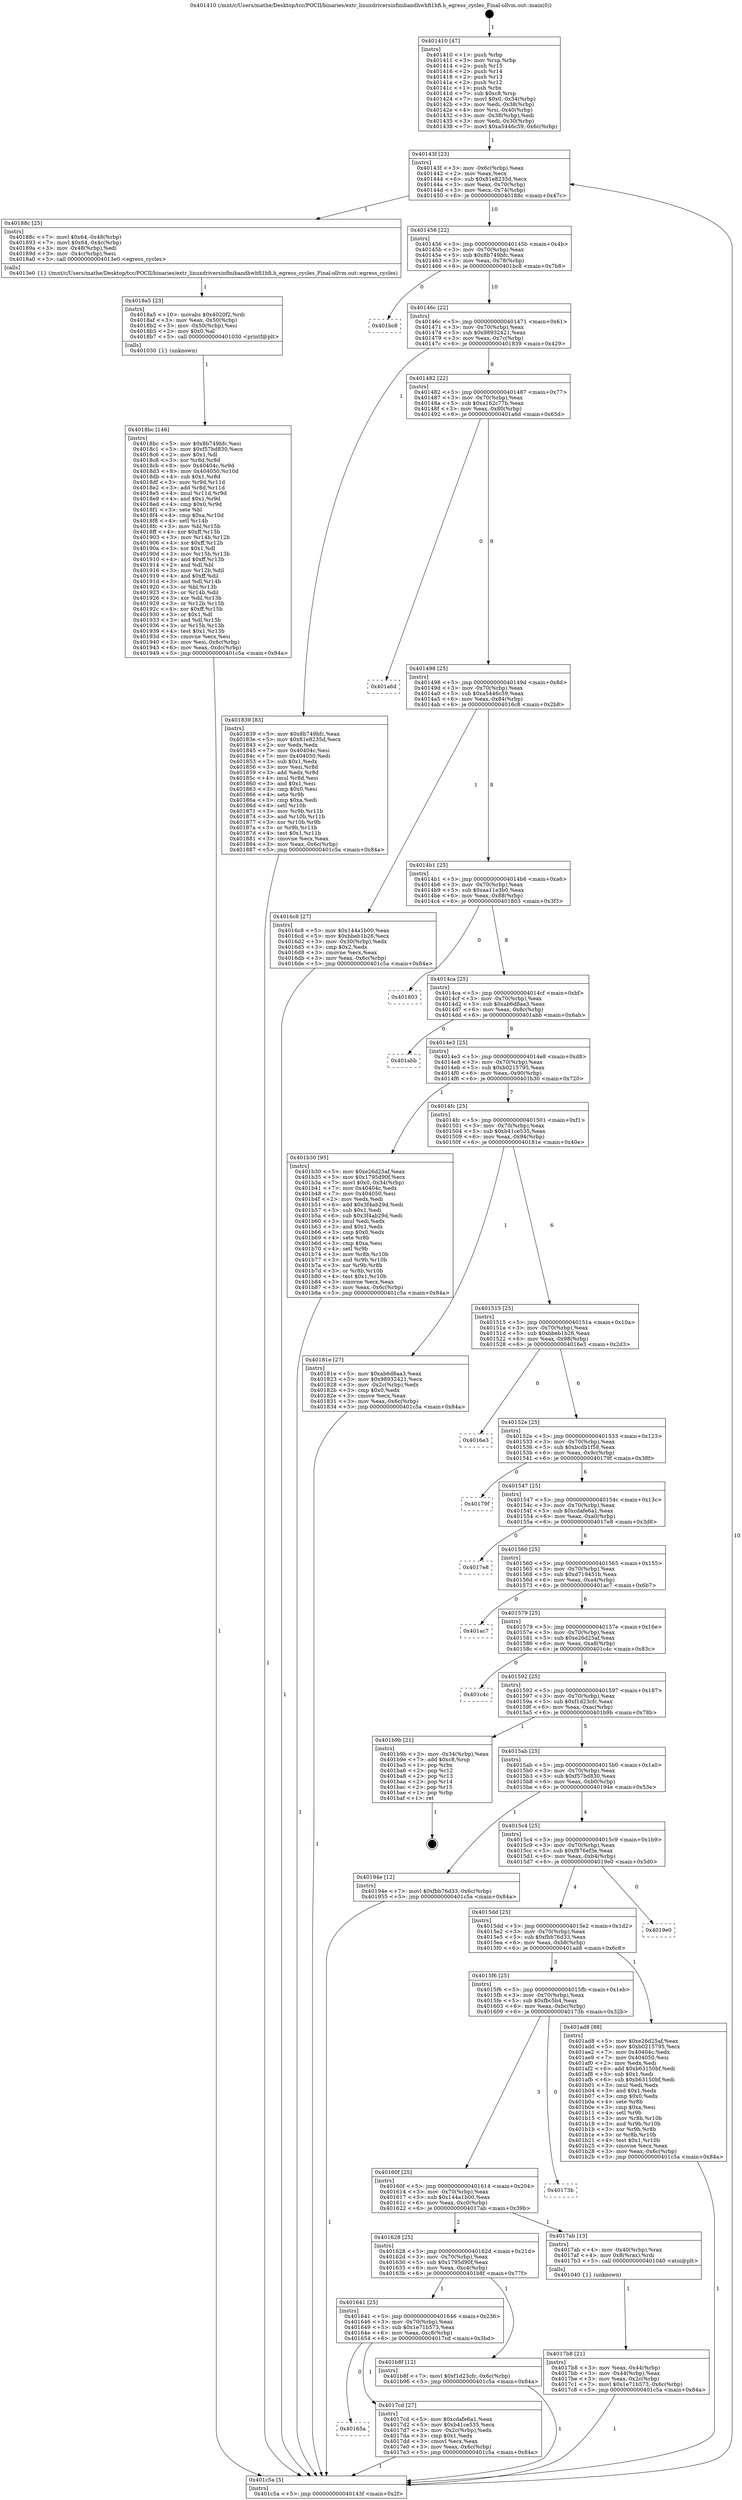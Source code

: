 digraph "0x401410" {
  label = "0x401410 (/mnt/c/Users/mathe/Desktop/tcc/POCII/binaries/extr_linuxdriversinfinibandhwhfi1hfi.h_egress_cycles_Final-ollvm.out::main(0))"
  labelloc = "t"
  node[shape=record]

  Entry [label="",width=0.3,height=0.3,shape=circle,fillcolor=black,style=filled]
  "0x40143f" [label="{
     0x40143f [23]\l
     | [instrs]\l
     &nbsp;&nbsp;0x40143f \<+3\>: mov -0x6c(%rbp),%eax\l
     &nbsp;&nbsp;0x401442 \<+2\>: mov %eax,%ecx\l
     &nbsp;&nbsp;0x401444 \<+6\>: sub $0x81e8235d,%ecx\l
     &nbsp;&nbsp;0x40144a \<+3\>: mov %eax,-0x70(%rbp)\l
     &nbsp;&nbsp;0x40144d \<+3\>: mov %ecx,-0x74(%rbp)\l
     &nbsp;&nbsp;0x401450 \<+6\>: je 000000000040188c \<main+0x47c\>\l
  }"]
  "0x40188c" [label="{
     0x40188c [25]\l
     | [instrs]\l
     &nbsp;&nbsp;0x40188c \<+7\>: movl $0x64,-0x48(%rbp)\l
     &nbsp;&nbsp;0x401893 \<+7\>: movl $0x64,-0x4c(%rbp)\l
     &nbsp;&nbsp;0x40189a \<+3\>: mov -0x48(%rbp),%edi\l
     &nbsp;&nbsp;0x40189d \<+3\>: mov -0x4c(%rbp),%esi\l
     &nbsp;&nbsp;0x4018a0 \<+5\>: call 00000000004013e0 \<egress_cycles\>\l
     | [calls]\l
     &nbsp;&nbsp;0x4013e0 \{1\} (/mnt/c/Users/mathe/Desktop/tcc/POCII/binaries/extr_linuxdriversinfinibandhwhfi1hfi.h_egress_cycles_Final-ollvm.out::egress_cycles)\l
  }"]
  "0x401456" [label="{
     0x401456 [22]\l
     | [instrs]\l
     &nbsp;&nbsp;0x401456 \<+5\>: jmp 000000000040145b \<main+0x4b\>\l
     &nbsp;&nbsp;0x40145b \<+3\>: mov -0x70(%rbp),%eax\l
     &nbsp;&nbsp;0x40145e \<+5\>: sub $0x8b749bfc,%eax\l
     &nbsp;&nbsp;0x401463 \<+3\>: mov %eax,-0x78(%rbp)\l
     &nbsp;&nbsp;0x401466 \<+6\>: je 0000000000401bc8 \<main+0x7b8\>\l
  }"]
  Exit [label="",width=0.3,height=0.3,shape=circle,fillcolor=black,style=filled,peripheries=2]
  "0x401bc8" [label="{
     0x401bc8\l
  }", style=dashed]
  "0x40146c" [label="{
     0x40146c [22]\l
     | [instrs]\l
     &nbsp;&nbsp;0x40146c \<+5\>: jmp 0000000000401471 \<main+0x61\>\l
     &nbsp;&nbsp;0x401471 \<+3\>: mov -0x70(%rbp),%eax\l
     &nbsp;&nbsp;0x401474 \<+5\>: sub $0x98932421,%eax\l
     &nbsp;&nbsp;0x401479 \<+3\>: mov %eax,-0x7c(%rbp)\l
     &nbsp;&nbsp;0x40147c \<+6\>: je 0000000000401839 \<main+0x429\>\l
  }"]
  "0x4018bc" [label="{
     0x4018bc [146]\l
     | [instrs]\l
     &nbsp;&nbsp;0x4018bc \<+5\>: mov $0x8b749bfc,%esi\l
     &nbsp;&nbsp;0x4018c1 \<+5\>: mov $0xf57bd830,%ecx\l
     &nbsp;&nbsp;0x4018c6 \<+2\>: mov $0x1,%dl\l
     &nbsp;&nbsp;0x4018c8 \<+3\>: xor %r8d,%r8d\l
     &nbsp;&nbsp;0x4018cb \<+8\>: mov 0x40404c,%r9d\l
     &nbsp;&nbsp;0x4018d3 \<+8\>: mov 0x404050,%r10d\l
     &nbsp;&nbsp;0x4018db \<+4\>: sub $0x1,%r8d\l
     &nbsp;&nbsp;0x4018df \<+3\>: mov %r9d,%r11d\l
     &nbsp;&nbsp;0x4018e2 \<+3\>: add %r8d,%r11d\l
     &nbsp;&nbsp;0x4018e5 \<+4\>: imul %r11d,%r9d\l
     &nbsp;&nbsp;0x4018e9 \<+4\>: and $0x1,%r9d\l
     &nbsp;&nbsp;0x4018ed \<+4\>: cmp $0x0,%r9d\l
     &nbsp;&nbsp;0x4018f1 \<+3\>: sete %bl\l
     &nbsp;&nbsp;0x4018f4 \<+4\>: cmp $0xa,%r10d\l
     &nbsp;&nbsp;0x4018f8 \<+4\>: setl %r14b\l
     &nbsp;&nbsp;0x4018fc \<+3\>: mov %bl,%r15b\l
     &nbsp;&nbsp;0x4018ff \<+4\>: xor $0xff,%r15b\l
     &nbsp;&nbsp;0x401903 \<+3\>: mov %r14b,%r12b\l
     &nbsp;&nbsp;0x401906 \<+4\>: xor $0xff,%r12b\l
     &nbsp;&nbsp;0x40190a \<+3\>: xor $0x1,%dl\l
     &nbsp;&nbsp;0x40190d \<+3\>: mov %r15b,%r13b\l
     &nbsp;&nbsp;0x401910 \<+4\>: and $0xff,%r13b\l
     &nbsp;&nbsp;0x401914 \<+2\>: and %dl,%bl\l
     &nbsp;&nbsp;0x401916 \<+3\>: mov %r12b,%dil\l
     &nbsp;&nbsp;0x401919 \<+4\>: and $0xff,%dil\l
     &nbsp;&nbsp;0x40191d \<+3\>: and %dl,%r14b\l
     &nbsp;&nbsp;0x401920 \<+3\>: or %bl,%r13b\l
     &nbsp;&nbsp;0x401923 \<+3\>: or %r14b,%dil\l
     &nbsp;&nbsp;0x401926 \<+3\>: xor %dil,%r13b\l
     &nbsp;&nbsp;0x401929 \<+3\>: or %r12b,%r15b\l
     &nbsp;&nbsp;0x40192c \<+4\>: xor $0xff,%r15b\l
     &nbsp;&nbsp;0x401930 \<+3\>: or $0x1,%dl\l
     &nbsp;&nbsp;0x401933 \<+3\>: and %dl,%r15b\l
     &nbsp;&nbsp;0x401936 \<+3\>: or %r15b,%r13b\l
     &nbsp;&nbsp;0x401939 \<+4\>: test $0x1,%r13b\l
     &nbsp;&nbsp;0x40193d \<+3\>: cmovne %ecx,%esi\l
     &nbsp;&nbsp;0x401940 \<+3\>: mov %esi,-0x6c(%rbp)\l
     &nbsp;&nbsp;0x401943 \<+6\>: mov %eax,-0xdc(%rbp)\l
     &nbsp;&nbsp;0x401949 \<+5\>: jmp 0000000000401c5a \<main+0x84a\>\l
  }"]
  "0x401839" [label="{
     0x401839 [83]\l
     | [instrs]\l
     &nbsp;&nbsp;0x401839 \<+5\>: mov $0x8b749bfc,%eax\l
     &nbsp;&nbsp;0x40183e \<+5\>: mov $0x81e8235d,%ecx\l
     &nbsp;&nbsp;0x401843 \<+2\>: xor %edx,%edx\l
     &nbsp;&nbsp;0x401845 \<+7\>: mov 0x40404c,%esi\l
     &nbsp;&nbsp;0x40184c \<+7\>: mov 0x404050,%edi\l
     &nbsp;&nbsp;0x401853 \<+3\>: sub $0x1,%edx\l
     &nbsp;&nbsp;0x401856 \<+3\>: mov %esi,%r8d\l
     &nbsp;&nbsp;0x401859 \<+3\>: add %edx,%r8d\l
     &nbsp;&nbsp;0x40185c \<+4\>: imul %r8d,%esi\l
     &nbsp;&nbsp;0x401860 \<+3\>: and $0x1,%esi\l
     &nbsp;&nbsp;0x401863 \<+3\>: cmp $0x0,%esi\l
     &nbsp;&nbsp;0x401866 \<+4\>: sete %r9b\l
     &nbsp;&nbsp;0x40186a \<+3\>: cmp $0xa,%edi\l
     &nbsp;&nbsp;0x40186d \<+4\>: setl %r10b\l
     &nbsp;&nbsp;0x401871 \<+3\>: mov %r9b,%r11b\l
     &nbsp;&nbsp;0x401874 \<+3\>: and %r10b,%r11b\l
     &nbsp;&nbsp;0x401877 \<+3\>: xor %r10b,%r9b\l
     &nbsp;&nbsp;0x40187a \<+3\>: or %r9b,%r11b\l
     &nbsp;&nbsp;0x40187d \<+4\>: test $0x1,%r11b\l
     &nbsp;&nbsp;0x401881 \<+3\>: cmovne %ecx,%eax\l
     &nbsp;&nbsp;0x401884 \<+3\>: mov %eax,-0x6c(%rbp)\l
     &nbsp;&nbsp;0x401887 \<+5\>: jmp 0000000000401c5a \<main+0x84a\>\l
  }"]
  "0x401482" [label="{
     0x401482 [22]\l
     | [instrs]\l
     &nbsp;&nbsp;0x401482 \<+5\>: jmp 0000000000401487 \<main+0x77\>\l
     &nbsp;&nbsp;0x401487 \<+3\>: mov -0x70(%rbp),%eax\l
     &nbsp;&nbsp;0x40148a \<+5\>: sub $0xa162c77b,%eax\l
     &nbsp;&nbsp;0x40148f \<+3\>: mov %eax,-0x80(%rbp)\l
     &nbsp;&nbsp;0x401492 \<+6\>: je 0000000000401a6d \<main+0x65d\>\l
  }"]
  "0x4018a5" [label="{
     0x4018a5 [23]\l
     | [instrs]\l
     &nbsp;&nbsp;0x4018a5 \<+10\>: movabs $0x4020f2,%rdi\l
     &nbsp;&nbsp;0x4018af \<+3\>: mov %eax,-0x50(%rbp)\l
     &nbsp;&nbsp;0x4018b2 \<+3\>: mov -0x50(%rbp),%esi\l
     &nbsp;&nbsp;0x4018b5 \<+2\>: mov $0x0,%al\l
     &nbsp;&nbsp;0x4018b7 \<+5\>: call 0000000000401030 \<printf@plt\>\l
     | [calls]\l
     &nbsp;&nbsp;0x401030 \{1\} (unknown)\l
  }"]
  "0x401a6d" [label="{
     0x401a6d\l
  }", style=dashed]
  "0x401498" [label="{
     0x401498 [25]\l
     | [instrs]\l
     &nbsp;&nbsp;0x401498 \<+5\>: jmp 000000000040149d \<main+0x8d\>\l
     &nbsp;&nbsp;0x40149d \<+3\>: mov -0x70(%rbp),%eax\l
     &nbsp;&nbsp;0x4014a0 \<+5\>: sub $0xa5446c59,%eax\l
     &nbsp;&nbsp;0x4014a5 \<+6\>: mov %eax,-0x84(%rbp)\l
     &nbsp;&nbsp;0x4014ab \<+6\>: je 00000000004016c8 \<main+0x2b8\>\l
  }"]
  "0x40165a" [label="{
     0x40165a\l
  }", style=dashed]
  "0x4016c8" [label="{
     0x4016c8 [27]\l
     | [instrs]\l
     &nbsp;&nbsp;0x4016c8 \<+5\>: mov $0x144a1b00,%eax\l
     &nbsp;&nbsp;0x4016cd \<+5\>: mov $0xbbeb1b26,%ecx\l
     &nbsp;&nbsp;0x4016d2 \<+3\>: mov -0x30(%rbp),%edx\l
     &nbsp;&nbsp;0x4016d5 \<+3\>: cmp $0x2,%edx\l
     &nbsp;&nbsp;0x4016d8 \<+3\>: cmovne %ecx,%eax\l
     &nbsp;&nbsp;0x4016db \<+3\>: mov %eax,-0x6c(%rbp)\l
     &nbsp;&nbsp;0x4016de \<+5\>: jmp 0000000000401c5a \<main+0x84a\>\l
  }"]
  "0x4014b1" [label="{
     0x4014b1 [25]\l
     | [instrs]\l
     &nbsp;&nbsp;0x4014b1 \<+5\>: jmp 00000000004014b6 \<main+0xa6\>\l
     &nbsp;&nbsp;0x4014b6 \<+3\>: mov -0x70(%rbp),%eax\l
     &nbsp;&nbsp;0x4014b9 \<+5\>: sub $0xaa11e3b0,%eax\l
     &nbsp;&nbsp;0x4014be \<+6\>: mov %eax,-0x88(%rbp)\l
     &nbsp;&nbsp;0x4014c4 \<+6\>: je 0000000000401803 \<main+0x3f3\>\l
  }"]
  "0x401c5a" [label="{
     0x401c5a [5]\l
     | [instrs]\l
     &nbsp;&nbsp;0x401c5a \<+5\>: jmp 000000000040143f \<main+0x2f\>\l
  }"]
  "0x401410" [label="{
     0x401410 [47]\l
     | [instrs]\l
     &nbsp;&nbsp;0x401410 \<+1\>: push %rbp\l
     &nbsp;&nbsp;0x401411 \<+3\>: mov %rsp,%rbp\l
     &nbsp;&nbsp;0x401414 \<+2\>: push %r15\l
     &nbsp;&nbsp;0x401416 \<+2\>: push %r14\l
     &nbsp;&nbsp;0x401418 \<+2\>: push %r13\l
     &nbsp;&nbsp;0x40141a \<+2\>: push %r12\l
     &nbsp;&nbsp;0x40141c \<+1\>: push %rbx\l
     &nbsp;&nbsp;0x40141d \<+7\>: sub $0xc8,%rsp\l
     &nbsp;&nbsp;0x401424 \<+7\>: movl $0x0,-0x34(%rbp)\l
     &nbsp;&nbsp;0x40142b \<+3\>: mov %edi,-0x38(%rbp)\l
     &nbsp;&nbsp;0x40142e \<+4\>: mov %rsi,-0x40(%rbp)\l
     &nbsp;&nbsp;0x401432 \<+3\>: mov -0x38(%rbp),%edi\l
     &nbsp;&nbsp;0x401435 \<+3\>: mov %edi,-0x30(%rbp)\l
     &nbsp;&nbsp;0x401438 \<+7\>: movl $0xa5446c59,-0x6c(%rbp)\l
  }"]
  "0x4017cd" [label="{
     0x4017cd [27]\l
     | [instrs]\l
     &nbsp;&nbsp;0x4017cd \<+5\>: mov $0xcdafe6a1,%eax\l
     &nbsp;&nbsp;0x4017d2 \<+5\>: mov $0xb41ce535,%ecx\l
     &nbsp;&nbsp;0x4017d7 \<+3\>: mov -0x2c(%rbp),%edx\l
     &nbsp;&nbsp;0x4017da \<+3\>: cmp $0x1,%edx\l
     &nbsp;&nbsp;0x4017dd \<+3\>: cmovl %ecx,%eax\l
     &nbsp;&nbsp;0x4017e0 \<+3\>: mov %eax,-0x6c(%rbp)\l
     &nbsp;&nbsp;0x4017e3 \<+5\>: jmp 0000000000401c5a \<main+0x84a\>\l
  }"]
  "0x401803" [label="{
     0x401803\l
  }", style=dashed]
  "0x4014ca" [label="{
     0x4014ca [25]\l
     | [instrs]\l
     &nbsp;&nbsp;0x4014ca \<+5\>: jmp 00000000004014cf \<main+0xbf\>\l
     &nbsp;&nbsp;0x4014cf \<+3\>: mov -0x70(%rbp),%eax\l
     &nbsp;&nbsp;0x4014d2 \<+5\>: sub $0xab6d8aa3,%eax\l
     &nbsp;&nbsp;0x4014d7 \<+6\>: mov %eax,-0x8c(%rbp)\l
     &nbsp;&nbsp;0x4014dd \<+6\>: je 0000000000401abb \<main+0x6ab\>\l
  }"]
  "0x401641" [label="{
     0x401641 [25]\l
     | [instrs]\l
     &nbsp;&nbsp;0x401641 \<+5\>: jmp 0000000000401646 \<main+0x236\>\l
     &nbsp;&nbsp;0x401646 \<+3\>: mov -0x70(%rbp),%eax\l
     &nbsp;&nbsp;0x401649 \<+5\>: sub $0x1e71b573,%eax\l
     &nbsp;&nbsp;0x40164e \<+6\>: mov %eax,-0xc8(%rbp)\l
     &nbsp;&nbsp;0x401654 \<+6\>: je 00000000004017cd \<main+0x3bd\>\l
  }"]
  "0x401abb" [label="{
     0x401abb\l
  }", style=dashed]
  "0x4014e3" [label="{
     0x4014e3 [25]\l
     | [instrs]\l
     &nbsp;&nbsp;0x4014e3 \<+5\>: jmp 00000000004014e8 \<main+0xd8\>\l
     &nbsp;&nbsp;0x4014e8 \<+3\>: mov -0x70(%rbp),%eax\l
     &nbsp;&nbsp;0x4014eb \<+5\>: sub $0xb0215795,%eax\l
     &nbsp;&nbsp;0x4014f0 \<+6\>: mov %eax,-0x90(%rbp)\l
     &nbsp;&nbsp;0x4014f6 \<+6\>: je 0000000000401b30 \<main+0x720\>\l
  }"]
  "0x401b8f" [label="{
     0x401b8f [12]\l
     | [instrs]\l
     &nbsp;&nbsp;0x401b8f \<+7\>: movl $0xf1d23cfc,-0x6c(%rbp)\l
     &nbsp;&nbsp;0x401b96 \<+5\>: jmp 0000000000401c5a \<main+0x84a\>\l
  }"]
  "0x401b30" [label="{
     0x401b30 [95]\l
     | [instrs]\l
     &nbsp;&nbsp;0x401b30 \<+5\>: mov $0xe26d25af,%eax\l
     &nbsp;&nbsp;0x401b35 \<+5\>: mov $0x1795d90f,%ecx\l
     &nbsp;&nbsp;0x401b3a \<+7\>: movl $0x0,-0x34(%rbp)\l
     &nbsp;&nbsp;0x401b41 \<+7\>: mov 0x40404c,%edx\l
     &nbsp;&nbsp;0x401b48 \<+7\>: mov 0x404050,%esi\l
     &nbsp;&nbsp;0x401b4f \<+2\>: mov %edx,%edi\l
     &nbsp;&nbsp;0x401b51 \<+6\>: add $0x3f4ab29d,%edi\l
     &nbsp;&nbsp;0x401b57 \<+3\>: sub $0x1,%edi\l
     &nbsp;&nbsp;0x401b5a \<+6\>: sub $0x3f4ab29d,%edi\l
     &nbsp;&nbsp;0x401b60 \<+3\>: imul %edi,%edx\l
     &nbsp;&nbsp;0x401b63 \<+3\>: and $0x1,%edx\l
     &nbsp;&nbsp;0x401b66 \<+3\>: cmp $0x0,%edx\l
     &nbsp;&nbsp;0x401b69 \<+4\>: sete %r8b\l
     &nbsp;&nbsp;0x401b6d \<+3\>: cmp $0xa,%esi\l
     &nbsp;&nbsp;0x401b70 \<+4\>: setl %r9b\l
     &nbsp;&nbsp;0x401b74 \<+3\>: mov %r8b,%r10b\l
     &nbsp;&nbsp;0x401b77 \<+3\>: and %r9b,%r10b\l
     &nbsp;&nbsp;0x401b7a \<+3\>: xor %r9b,%r8b\l
     &nbsp;&nbsp;0x401b7d \<+3\>: or %r8b,%r10b\l
     &nbsp;&nbsp;0x401b80 \<+4\>: test $0x1,%r10b\l
     &nbsp;&nbsp;0x401b84 \<+3\>: cmovne %ecx,%eax\l
     &nbsp;&nbsp;0x401b87 \<+3\>: mov %eax,-0x6c(%rbp)\l
     &nbsp;&nbsp;0x401b8a \<+5\>: jmp 0000000000401c5a \<main+0x84a\>\l
  }"]
  "0x4014fc" [label="{
     0x4014fc [25]\l
     | [instrs]\l
     &nbsp;&nbsp;0x4014fc \<+5\>: jmp 0000000000401501 \<main+0xf1\>\l
     &nbsp;&nbsp;0x401501 \<+3\>: mov -0x70(%rbp),%eax\l
     &nbsp;&nbsp;0x401504 \<+5\>: sub $0xb41ce535,%eax\l
     &nbsp;&nbsp;0x401509 \<+6\>: mov %eax,-0x94(%rbp)\l
     &nbsp;&nbsp;0x40150f \<+6\>: je 000000000040181e \<main+0x40e\>\l
  }"]
  "0x4017b8" [label="{
     0x4017b8 [21]\l
     | [instrs]\l
     &nbsp;&nbsp;0x4017b8 \<+3\>: mov %eax,-0x44(%rbp)\l
     &nbsp;&nbsp;0x4017bb \<+3\>: mov -0x44(%rbp),%eax\l
     &nbsp;&nbsp;0x4017be \<+3\>: mov %eax,-0x2c(%rbp)\l
     &nbsp;&nbsp;0x4017c1 \<+7\>: movl $0x1e71b573,-0x6c(%rbp)\l
     &nbsp;&nbsp;0x4017c8 \<+5\>: jmp 0000000000401c5a \<main+0x84a\>\l
  }"]
  "0x40181e" [label="{
     0x40181e [27]\l
     | [instrs]\l
     &nbsp;&nbsp;0x40181e \<+5\>: mov $0xab6d8aa3,%eax\l
     &nbsp;&nbsp;0x401823 \<+5\>: mov $0x98932421,%ecx\l
     &nbsp;&nbsp;0x401828 \<+3\>: mov -0x2c(%rbp),%edx\l
     &nbsp;&nbsp;0x40182b \<+3\>: cmp $0x0,%edx\l
     &nbsp;&nbsp;0x40182e \<+3\>: cmove %ecx,%eax\l
     &nbsp;&nbsp;0x401831 \<+3\>: mov %eax,-0x6c(%rbp)\l
     &nbsp;&nbsp;0x401834 \<+5\>: jmp 0000000000401c5a \<main+0x84a\>\l
  }"]
  "0x401515" [label="{
     0x401515 [25]\l
     | [instrs]\l
     &nbsp;&nbsp;0x401515 \<+5\>: jmp 000000000040151a \<main+0x10a\>\l
     &nbsp;&nbsp;0x40151a \<+3\>: mov -0x70(%rbp),%eax\l
     &nbsp;&nbsp;0x40151d \<+5\>: sub $0xbbeb1b26,%eax\l
     &nbsp;&nbsp;0x401522 \<+6\>: mov %eax,-0x98(%rbp)\l
     &nbsp;&nbsp;0x401528 \<+6\>: je 00000000004016e3 \<main+0x2d3\>\l
  }"]
  "0x401628" [label="{
     0x401628 [25]\l
     | [instrs]\l
     &nbsp;&nbsp;0x401628 \<+5\>: jmp 000000000040162d \<main+0x21d\>\l
     &nbsp;&nbsp;0x40162d \<+3\>: mov -0x70(%rbp),%eax\l
     &nbsp;&nbsp;0x401630 \<+5\>: sub $0x1795d90f,%eax\l
     &nbsp;&nbsp;0x401635 \<+6\>: mov %eax,-0xc4(%rbp)\l
     &nbsp;&nbsp;0x40163b \<+6\>: je 0000000000401b8f \<main+0x77f\>\l
  }"]
  "0x4016e3" [label="{
     0x4016e3\l
  }", style=dashed]
  "0x40152e" [label="{
     0x40152e [25]\l
     | [instrs]\l
     &nbsp;&nbsp;0x40152e \<+5\>: jmp 0000000000401533 \<main+0x123\>\l
     &nbsp;&nbsp;0x401533 \<+3\>: mov -0x70(%rbp),%eax\l
     &nbsp;&nbsp;0x401536 \<+5\>: sub $0xbcdb1f58,%eax\l
     &nbsp;&nbsp;0x40153b \<+6\>: mov %eax,-0x9c(%rbp)\l
     &nbsp;&nbsp;0x401541 \<+6\>: je 000000000040179f \<main+0x38f\>\l
  }"]
  "0x4017ab" [label="{
     0x4017ab [13]\l
     | [instrs]\l
     &nbsp;&nbsp;0x4017ab \<+4\>: mov -0x40(%rbp),%rax\l
     &nbsp;&nbsp;0x4017af \<+4\>: mov 0x8(%rax),%rdi\l
     &nbsp;&nbsp;0x4017b3 \<+5\>: call 0000000000401040 \<atoi@plt\>\l
     | [calls]\l
     &nbsp;&nbsp;0x401040 \{1\} (unknown)\l
  }"]
  "0x40179f" [label="{
     0x40179f\l
  }", style=dashed]
  "0x401547" [label="{
     0x401547 [25]\l
     | [instrs]\l
     &nbsp;&nbsp;0x401547 \<+5\>: jmp 000000000040154c \<main+0x13c\>\l
     &nbsp;&nbsp;0x40154c \<+3\>: mov -0x70(%rbp),%eax\l
     &nbsp;&nbsp;0x40154f \<+5\>: sub $0xcdafe6a1,%eax\l
     &nbsp;&nbsp;0x401554 \<+6\>: mov %eax,-0xa0(%rbp)\l
     &nbsp;&nbsp;0x40155a \<+6\>: je 00000000004017e8 \<main+0x3d8\>\l
  }"]
  "0x40160f" [label="{
     0x40160f [25]\l
     | [instrs]\l
     &nbsp;&nbsp;0x40160f \<+5\>: jmp 0000000000401614 \<main+0x204\>\l
     &nbsp;&nbsp;0x401614 \<+3\>: mov -0x70(%rbp),%eax\l
     &nbsp;&nbsp;0x401617 \<+5\>: sub $0x144a1b00,%eax\l
     &nbsp;&nbsp;0x40161c \<+6\>: mov %eax,-0xc0(%rbp)\l
     &nbsp;&nbsp;0x401622 \<+6\>: je 00000000004017ab \<main+0x39b\>\l
  }"]
  "0x4017e8" [label="{
     0x4017e8\l
  }", style=dashed]
  "0x401560" [label="{
     0x401560 [25]\l
     | [instrs]\l
     &nbsp;&nbsp;0x401560 \<+5\>: jmp 0000000000401565 \<main+0x155\>\l
     &nbsp;&nbsp;0x401565 \<+3\>: mov -0x70(%rbp),%eax\l
     &nbsp;&nbsp;0x401568 \<+5\>: sub $0xd719451b,%eax\l
     &nbsp;&nbsp;0x40156d \<+6\>: mov %eax,-0xa4(%rbp)\l
     &nbsp;&nbsp;0x401573 \<+6\>: je 0000000000401ac7 \<main+0x6b7\>\l
  }"]
  "0x40173b" [label="{
     0x40173b\l
  }", style=dashed]
  "0x401ac7" [label="{
     0x401ac7\l
  }", style=dashed]
  "0x401579" [label="{
     0x401579 [25]\l
     | [instrs]\l
     &nbsp;&nbsp;0x401579 \<+5\>: jmp 000000000040157e \<main+0x16e\>\l
     &nbsp;&nbsp;0x40157e \<+3\>: mov -0x70(%rbp),%eax\l
     &nbsp;&nbsp;0x401581 \<+5\>: sub $0xe26d25af,%eax\l
     &nbsp;&nbsp;0x401586 \<+6\>: mov %eax,-0xa8(%rbp)\l
     &nbsp;&nbsp;0x40158c \<+6\>: je 0000000000401c4c \<main+0x83c\>\l
  }"]
  "0x4015f6" [label="{
     0x4015f6 [25]\l
     | [instrs]\l
     &nbsp;&nbsp;0x4015f6 \<+5\>: jmp 00000000004015fb \<main+0x1eb\>\l
     &nbsp;&nbsp;0x4015fb \<+3\>: mov -0x70(%rbp),%eax\l
     &nbsp;&nbsp;0x4015fe \<+5\>: sub $0xfbc5b4,%eax\l
     &nbsp;&nbsp;0x401603 \<+6\>: mov %eax,-0xbc(%rbp)\l
     &nbsp;&nbsp;0x401609 \<+6\>: je 000000000040173b \<main+0x32b\>\l
  }"]
  "0x401c4c" [label="{
     0x401c4c\l
  }", style=dashed]
  "0x401592" [label="{
     0x401592 [25]\l
     | [instrs]\l
     &nbsp;&nbsp;0x401592 \<+5\>: jmp 0000000000401597 \<main+0x187\>\l
     &nbsp;&nbsp;0x401597 \<+3\>: mov -0x70(%rbp),%eax\l
     &nbsp;&nbsp;0x40159a \<+5\>: sub $0xf1d23cfc,%eax\l
     &nbsp;&nbsp;0x40159f \<+6\>: mov %eax,-0xac(%rbp)\l
     &nbsp;&nbsp;0x4015a5 \<+6\>: je 0000000000401b9b \<main+0x78b\>\l
  }"]
  "0x401ad8" [label="{
     0x401ad8 [88]\l
     | [instrs]\l
     &nbsp;&nbsp;0x401ad8 \<+5\>: mov $0xe26d25af,%eax\l
     &nbsp;&nbsp;0x401add \<+5\>: mov $0xb0215795,%ecx\l
     &nbsp;&nbsp;0x401ae2 \<+7\>: mov 0x40404c,%edx\l
     &nbsp;&nbsp;0x401ae9 \<+7\>: mov 0x404050,%esi\l
     &nbsp;&nbsp;0x401af0 \<+2\>: mov %edx,%edi\l
     &nbsp;&nbsp;0x401af2 \<+6\>: add $0xb63150bf,%edi\l
     &nbsp;&nbsp;0x401af8 \<+3\>: sub $0x1,%edi\l
     &nbsp;&nbsp;0x401afb \<+6\>: sub $0xb63150bf,%edi\l
     &nbsp;&nbsp;0x401b01 \<+3\>: imul %edi,%edx\l
     &nbsp;&nbsp;0x401b04 \<+3\>: and $0x1,%edx\l
     &nbsp;&nbsp;0x401b07 \<+3\>: cmp $0x0,%edx\l
     &nbsp;&nbsp;0x401b0a \<+4\>: sete %r8b\l
     &nbsp;&nbsp;0x401b0e \<+3\>: cmp $0xa,%esi\l
     &nbsp;&nbsp;0x401b11 \<+4\>: setl %r9b\l
     &nbsp;&nbsp;0x401b15 \<+3\>: mov %r8b,%r10b\l
     &nbsp;&nbsp;0x401b18 \<+3\>: and %r9b,%r10b\l
     &nbsp;&nbsp;0x401b1b \<+3\>: xor %r9b,%r8b\l
     &nbsp;&nbsp;0x401b1e \<+3\>: or %r8b,%r10b\l
     &nbsp;&nbsp;0x401b21 \<+4\>: test $0x1,%r10b\l
     &nbsp;&nbsp;0x401b25 \<+3\>: cmovne %ecx,%eax\l
     &nbsp;&nbsp;0x401b28 \<+3\>: mov %eax,-0x6c(%rbp)\l
     &nbsp;&nbsp;0x401b2b \<+5\>: jmp 0000000000401c5a \<main+0x84a\>\l
  }"]
  "0x401b9b" [label="{
     0x401b9b [21]\l
     | [instrs]\l
     &nbsp;&nbsp;0x401b9b \<+3\>: mov -0x34(%rbp),%eax\l
     &nbsp;&nbsp;0x401b9e \<+7\>: add $0xc8,%rsp\l
     &nbsp;&nbsp;0x401ba5 \<+1\>: pop %rbx\l
     &nbsp;&nbsp;0x401ba6 \<+2\>: pop %r12\l
     &nbsp;&nbsp;0x401ba8 \<+2\>: pop %r13\l
     &nbsp;&nbsp;0x401baa \<+2\>: pop %r14\l
     &nbsp;&nbsp;0x401bac \<+2\>: pop %r15\l
     &nbsp;&nbsp;0x401bae \<+1\>: pop %rbp\l
     &nbsp;&nbsp;0x401baf \<+1\>: ret\l
  }"]
  "0x4015ab" [label="{
     0x4015ab [25]\l
     | [instrs]\l
     &nbsp;&nbsp;0x4015ab \<+5\>: jmp 00000000004015b0 \<main+0x1a0\>\l
     &nbsp;&nbsp;0x4015b0 \<+3\>: mov -0x70(%rbp),%eax\l
     &nbsp;&nbsp;0x4015b3 \<+5\>: sub $0xf57bd830,%eax\l
     &nbsp;&nbsp;0x4015b8 \<+6\>: mov %eax,-0xb0(%rbp)\l
     &nbsp;&nbsp;0x4015be \<+6\>: je 000000000040194e \<main+0x53e\>\l
  }"]
  "0x4015dd" [label="{
     0x4015dd [25]\l
     | [instrs]\l
     &nbsp;&nbsp;0x4015dd \<+5\>: jmp 00000000004015e2 \<main+0x1d2\>\l
     &nbsp;&nbsp;0x4015e2 \<+3\>: mov -0x70(%rbp),%eax\l
     &nbsp;&nbsp;0x4015e5 \<+5\>: sub $0xfbb76d33,%eax\l
     &nbsp;&nbsp;0x4015ea \<+6\>: mov %eax,-0xb8(%rbp)\l
     &nbsp;&nbsp;0x4015f0 \<+6\>: je 0000000000401ad8 \<main+0x6c8\>\l
  }"]
  "0x40194e" [label="{
     0x40194e [12]\l
     | [instrs]\l
     &nbsp;&nbsp;0x40194e \<+7\>: movl $0xfbb76d33,-0x6c(%rbp)\l
     &nbsp;&nbsp;0x401955 \<+5\>: jmp 0000000000401c5a \<main+0x84a\>\l
  }"]
  "0x4015c4" [label="{
     0x4015c4 [25]\l
     | [instrs]\l
     &nbsp;&nbsp;0x4015c4 \<+5\>: jmp 00000000004015c9 \<main+0x1b9\>\l
     &nbsp;&nbsp;0x4015c9 \<+3\>: mov -0x70(%rbp),%eax\l
     &nbsp;&nbsp;0x4015cc \<+5\>: sub $0xf876ef3e,%eax\l
     &nbsp;&nbsp;0x4015d1 \<+6\>: mov %eax,-0xb4(%rbp)\l
     &nbsp;&nbsp;0x4015d7 \<+6\>: je 00000000004019e0 \<main+0x5d0\>\l
  }"]
  "0x4019e0" [label="{
     0x4019e0\l
  }", style=dashed]
  Entry -> "0x401410" [label=" 1"]
  "0x40143f" -> "0x40188c" [label=" 1"]
  "0x40143f" -> "0x401456" [label=" 10"]
  "0x401b9b" -> Exit [label=" 1"]
  "0x401456" -> "0x401bc8" [label=" 0"]
  "0x401456" -> "0x40146c" [label=" 10"]
  "0x401b8f" -> "0x401c5a" [label=" 1"]
  "0x40146c" -> "0x401839" [label=" 1"]
  "0x40146c" -> "0x401482" [label=" 9"]
  "0x401b30" -> "0x401c5a" [label=" 1"]
  "0x401482" -> "0x401a6d" [label=" 0"]
  "0x401482" -> "0x401498" [label=" 9"]
  "0x401ad8" -> "0x401c5a" [label=" 1"]
  "0x401498" -> "0x4016c8" [label=" 1"]
  "0x401498" -> "0x4014b1" [label=" 8"]
  "0x4016c8" -> "0x401c5a" [label=" 1"]
  "0x401410" -> "0x40143f" [label=" 1"]
  "0x401c5a" -> "0x40143f" [label=" 10"]
  "0x40194e" -> "0x401c5a" [label=" 1"]
  "0x4014b1" -> "0x401803" [label=" 0"]
  "0x4014b1" -> "0x4014ca" [label=" 8"]
  "0x4018bc" -> "0x401c5a" [label=" 1"]
  "0x4014ca" -> "0x401abb" [label=" 0"]
  "0x4014ca" -> "0x4014e3" [label=" 8"]
  "0x40188c" -> "0x4018a5" [label=" 1"]
  "0x4014e3" -> "0x401b30" [label=" 1"]
  "0x4014e3" -> "0x4014fc" [label=" 7"]
  "0x401839" -> "0x401c5a" [label=" 1"]
  "0x4014fc" -> "0x40181e" [label=" 1"]
  "0x4014fc" -> "0x401515" [label=" 6"]
  "0x4017cd" -> "0x401c5a" [label=" 1"]
  "0x401515" -> "0x4016e3" [label=" 0"]
  "0x401515" -> "0x40152e" [label=" 6"]
  "0x401641" -> "0x40165a" [label=" 0"]
  "0x40152e" -> "0x40179f" [label=" 0"]
  "0x40152e" -> "0x401547" [label=" 6"]
  "0x401641" -> "0x4017cd" [label=" 1"]
  "0x401547" -> "0x4017e8" [label=" 0"]
  "0x401547" -> "0x401560" [label=" 6"]
  "0x401628" -> "0x401641" [label=" 1"]
  "0x401560" -> "0x401ac7" [label=" 0"]
  "0x401560" -> "0x401579" [label=" 6"]
  "0x401628" -> "0x401b8f" [label=" 1"]
  "0x401579" -> "0x401c4c" [label=" 0"]
  "0x401579" -> "0x401592" [label=" 6"]
  "0x4017b8" -> "0x401c5a" [label=" 1"]
  "0x401592" -> "0x401b9b" [label=" 1"]
  "0x401592" -> "0x4015ab" [label=" 5"]
  "0x4017ab" -> "0x4017b8" [label=" 1"]
  "0x4015ab" -> "0x40194e" [label=" 1"]
  "0x4015ab" -> "0x4015c4" [label=" 4"]
  "0x40160f" -> "0x4017ab" [label=" 1"]
  "0x4015c4" -> "0x4019e0" [label=" 0"]
  "0x4015c4" -> "0x4015dd" [label=" 4"]
  "0x40160f" -> "0x401628" [label=" 2"]
  "0x4015dd" -> "0x401ad8" [label=" 1"]
  "0x4015dd" -> "0x4015f6" [label=" 3"]
  "0x40181e" -> "0x401c5a" [label=" 1"]
  "0x4015f6" -> "0x40173b" [label=" 0"]
  "0x4015f6" -> "0x40160f" [label=" 3"]
  "0x4018a5" -> "0x4018bc" [label=" 1"]
}
